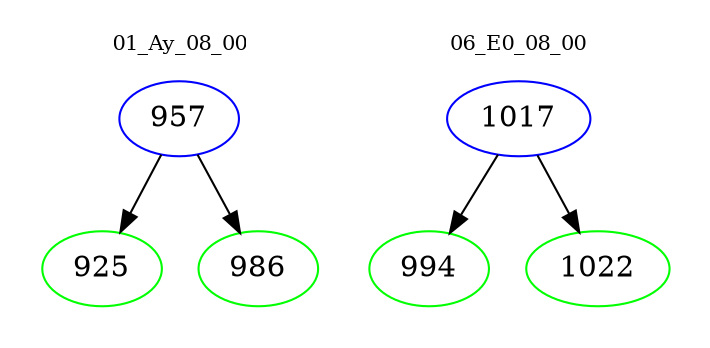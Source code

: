 digraph{
subgraph cluster_0 {
color = white
label = "01_Ay_08_00";
fontsize=10;
T0_957 [label="957", color="blue"]
T0_957 -> T0_925 [color="black"]
T0_925 [label="925", color="green"]
T0_957 -> T0_986 [color="black"]
T0_986 [label="986", color="green"]
}
subgraph cluster_1 {
color = white
label = "06_E0_08_00";
fontsize=10;
T1_1017 [label="1017", color="blue"]
T1_1017 -> T1_994 [color="black"]
T1_994 [label="994", color="green"]
T1_1017 -> T1_1022 [color="black"]
T1_1022 [label="1022", color="green"]
}
}
